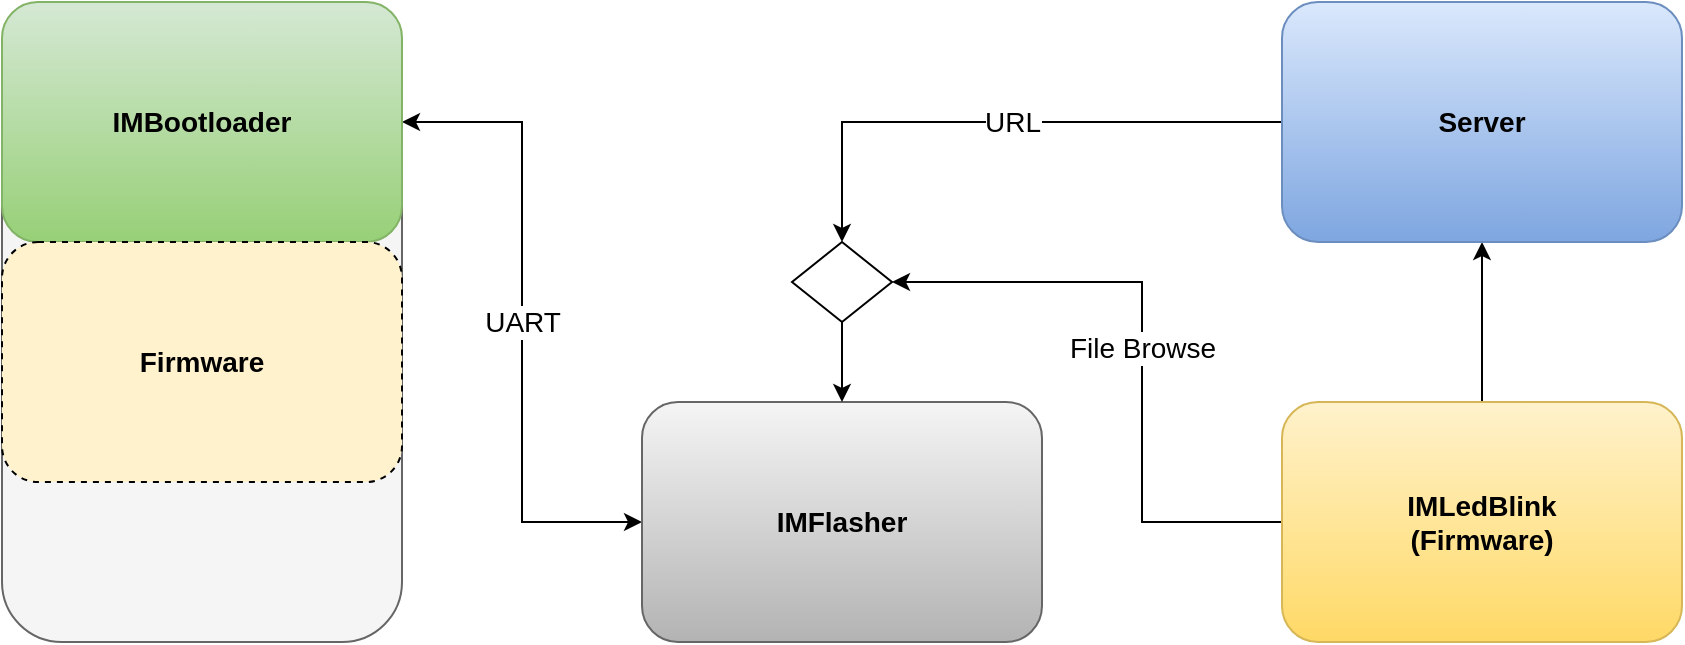 <mxfile version="25.0.1">
  <diagram id="lJ-8LjbVVjezNdhwLCFv" name="Page-1">
    <mxGraphModel dx="1434" dy="834" grid="1" gridSize="10" guides="1" tooltips="1" connect="1" arrows="1" fold="1" page="1" pageScale="1" pageWidth="850" pageHeight="1100" math="0" shadow="0">
      <root>
        <mxCell id="0" />
        <mxCell id="1" parent="0" />
        <mxCell id="m6xWMj18up9yWjOXeIBj-14" value="" style="rounded=1;whiteSpace=wrap;html=1;fontSize=14;fillColor=#f5f5f5;fontColor=#333333;strokeColor=#666666;" parent="1" vertex="1">
          <mxGeometry x="160" y="80" width="200" height="320" as="geometry" />
        </mxCell>
        <mxCell id="m6xWMj18up9yWjOXeIBj-4" value="UART" style="edgeStyle=orthogonalEdgeStyle;rounded=0;orthogonalLoop=1;jettySize=auto;html=1;entryX=0;entryY=0.5;entryDx=0;entryDy=0;fontSize=14;startArrow=classic;startFill=1;" parent="1" source="m6xWMj18up9yWjOXeIBj-1" target="m6xWMj18up9yWjOXeIBj-2" edge="1">
          <mxGeometry relative="1" as="geometry" />
        </mxCell>
        <mxCell id="m6xWMj18up9yWjOXeIBj-1" value="IMBootloader" style="rounded=1;whiteSpace=wrap;html=1;fillColor=#d5e8d4;gradientColor=#97d077;strokeColor=#82b366;fontSize=14;fontStyle=1" parent="1" vertex="1">
          <mxGeometry x="160" y="80" width="200" height="120" as="geometry" />
        </mxCell>
        <mxCell id="m6xWMj18up9yWjOXeIBj-2" value="IMFlasher" style="rounded=1;whiteSpace=wrap;html=1;fillColor=#f5f5f5;gradientColor=#b3b3b3;strokeColor=#666666;fontSize=14;fontStyle=1" parent="1" vertex="1">
          <mxGeometry x="480" y="280" width="200" height="120" as="geometry" />
        </mxCell>
        <mxCell id="m6xWMj18up9yWjOXeIBj-5" value="File Browse" style="edgeStyle=orthogonalEdgeStyle;rounded=0;orthogonalLoop=1;jettySize=auto;html=1;fontSize=14;startArrow=none;startFill=0;entryX=1;entryY=0.5;entryDx=0;entryDy=0;" parent="1" source="m6xWMj18up9yWjOXeIBj-3" target="m6xWMj18up9yWjOXeIBj-9" edge="1">
          <mxGeometry relative="1" as="geometry">
            <mxPoint x="770" y="250" as="targetPoint" />
            <Array as="points">
              <mxPoint x="730" y="340" />
              <mxPoint x="730" y="220" />
            </Array>
          </mxGeometry>
        </mxCell>
        <mxCell id="m6xWMj18up9yWjOXeIBj-13" style="edgeStyle=orthogonalEdgeStyle;rounded=0;orthogonalLoop=1;jettySize=auto;html=1;entryX=0.5;entryY=1;entryDx=0;entryDy=0;fontSize=14;startArrow=none;startFill=0;" parent="1" source="m6xWMj18up9yWjOXeIBj-3" target="m6xWMj18up9yWjOXeIBj-7" edge="1">
          <mxGeometry relative="1" as="geometry" />
        </mxCell>
        <mxCell id="m6xWMj18up9yWjOXeIBj-3" value="IMLedBlink&lt;br&gt;(Firmware)" style="rounded=1;whiteSpace=wrap;html=1;fillColor=#fff2cc;gradientColor=#ffd966;strokeColor=#d6b656;fontSize=14;fontStyle=1" parent="1" vertex="1">
          <mxGeometry x="800" y="280" width="200" height="120" as="geometry" />
        </mxCell>
        <mxCell id="m6xWMj18up9yWjOXeIBj-8" style="edgeStyle=orthogonalEdgeStyle;rounded=0;orthogonalLoop=1;jettySize=auto;html=1;fontSize=14;startArrow=none;startFill=0;entryX=0.5;entryY=0;entryDx=0;entryDy=0;" parent="1" source="m6xWMj18up9yWjOXeIBj-7" target="m6xWMj18up9yWjOXeIBj-9" edge="1">
          <mxGeometry relative="1" as="geometry">
            <mxPoint x="580" y="190" as="targetPoint" />
          </mxGeometry>
        </mxCell>
        <mxCell id="m6xWMj18up9yWjOXeIBj-10" value="URL" style="edgeLabel;html=1;align=center;verticalAlign=middle;resizable=0;points=[];fontSize=14;" parent="m6xWMj18up9yWjOXeIBj-8" vertex="1" connectable="0">
          <mxGeometry x="-0.031" relative="1" as="geometry">
            <mxPoint as="offset" />
          </mxGeometry>
        </mxCell>
        <mxCell id="m6xWMj18up9yWjOXeIBj-7" value="Server" style="rounded=1;whiteSpace=wrap;html=1;fillColor=#dae8fc;gradientColor=#7ea6e0;strokeColor=#6c8ebf;fontSize=14;fontStyle=1" parent="1" vertex="1">
          <mxGeometry x="800" y="80" width="200" height="120" as="geometry" />
        </mxCell>
        <mxCell id="m6xWMj18up9yWjOXeIBj-12" style="edgeStyle=orthogonalEdgeStyle;rounded=0;orthogonalLoop=1;jettySize=auto;html=1;entryX=0.5;entryY=0;entryDx=0;entryDy=0;fontSize=14;startArrow=none;startFill=0;" parent="1" source="m6xWMj18up9yWjOXeIBj-9" target="m6xWMj18up9yWjOXeIBj-2" edge="1">
          <mxGeometry relative="1" as="geometry" />
        </mxCell>
        <mxCell id="m6xWMj18up9yWjOXeIBj-9" value="" style="rhombus;whiteSpace=wrap;html=1;fontSize=14;" parent="1" vertex="1">
          <mxGeometry x="555" y="200" width="50" height="40" as="geometry" />
        </mxCell>
        <mxCell id="m6xWMj18up9yWjOXeIBj-16" value="Firmware" style="rounded=1;whiteSpace=wrap;html=1;fillColor=#fff2cc;strokeColor=#000000;fontSize=14;fontStyle=1;dashed=1;" parent="1" vertex="1">
          <mxGeometry x="160" y="200" width="200" height="120" as="geometry" />
        </mxCell>
      </root>
    </mxGraphModel>
  </diagram>
</mxfile>
